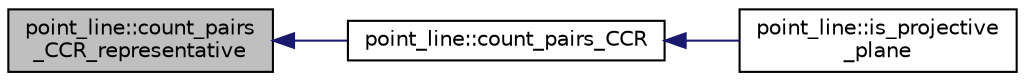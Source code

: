 digraph "point_line::count_pairs_CCR_representative"
{
  edge [fontname="Helvetica",fontsize="10",labelfontname="Helvetica",labelfontsize="10"];
  node [fontname="Helvetica",fontsize="10",shape=record];
  rankdir="LR";
  Node23 [label="point_line::count_pairs\l_CCR_representative",height=0.2,width=0.4,color="black", fillcolor="grey75", style="filled", fontcolor="black"];
  Node23 -> Node24 [dir="back",color="midnightblue",fontsize="10",style="solid",fontname="Helvetica"];
  Node24 [label="point_line::count_pairs_CCR",height=0.2,width=0.4,color="black", fillcolor="white", style="filled",URL="$dd/def/classpoint__line.html#ae8fefa4ca65597460be67505c0706eb1"];
  Node24 -> Node25 [dir="back",color="midnightblue",fontsize="10",style="solid",fontname="Helvetica"];
  Node25 [label="point_line::is_projective\l_plane",height=0.2,width=0.4,color="black", fillcolor="white", style="filled",URL="$dd/def/classpoint__line.html#a9119e95354478c77512dd1b02e2e7d7e"];
}
